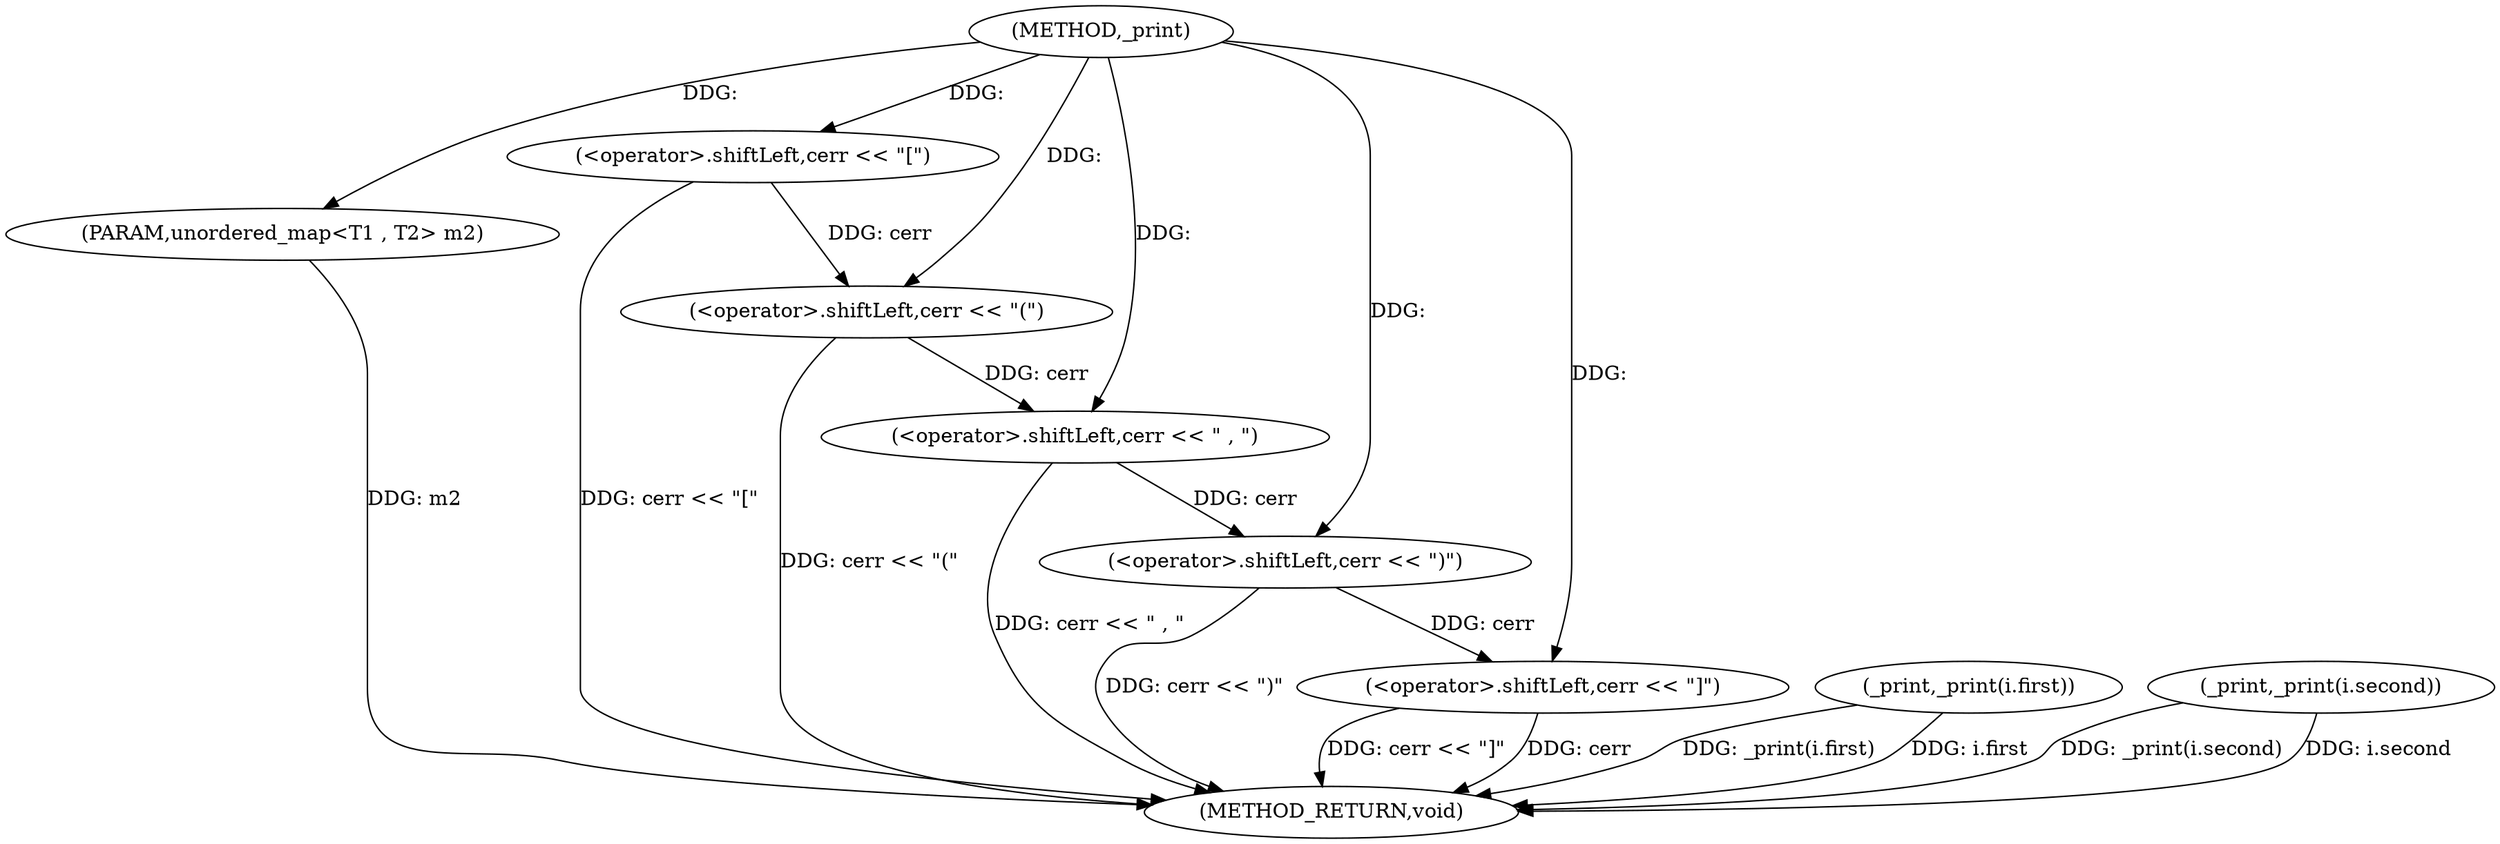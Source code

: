 digraph "_print" {  
"1000288" [label = "(METHOD,_print)" ]
"1000316" [label = "(METHOD_RETURN,void)" ]
"1000289" [label = "(PARAM,unordered_map<T1 , T2> m2)" ]
"1000291" [label = "(<operator>.shiftLeft,cerr << \"[\")" ]
"1000313" [label = "(<operator>.shiftLeft,cerr << \"]\")" ]
"1000296" [label = "(<operator>.shiftLeft,cerr << \"(\")" ]
"1000299" [label = "(_print,_print(i.first))" ]
"1000303" [label = "(<operator>.shiftLeft,cerr << \" , \")" ]
"1000306" [label = "(_print,_print(i.second))" ]
"1000310" [label = "(<operator>.shiftLeft,cerr << \")\")" ]
  "1000289" -> "1000316"  [ label = "DDG: m2"] 
  "1000291" -> "1000316"  [ label = "DDG: cerr << \"[\""] 
  "1000296" -> "1000316"  [ label = "DDG: cerr << \"(\""] 
  "1000299" -> "1000316"  [ label = "DDG: i.first"] 
  "1000299" -> "1000316"  [ label = "DDG: _print(i.first)"] 
  "1000303" -> "1000316"  [ label = "DDG: cerr << \" , \""] 
  "1000306" -> "1000316"  [ label = "DDG: i.second"] 
  "1000306" -> "1000316"  [ label = "DDG: _print(i.second)"] 
  "1000310" -> "1000316"  [ label = "DDG: cerr << \")\""] 
  "1000313" -> "1000316"  [ label = "DDG: cerr"] 
  "1000313" -> "1000316"  [ label = "DDG: cerr << \"]\""] 
  "1000288" -> "1000289"  [ label = "DDG: "] 
  "1000288" -> "1000291"  [ label = "DDG: "] 
  "1000310" -> "1000313"  [ label = "DDG: cerr"] 
  "1000288" -> "1000313"  [ label = "DDG: "] 
  "1000291" -> "1000296"  [ label = "DDG: cerr"] 
  "1000288" -> "1000296"  [ label = "DDG: "] 
  "1000296" -> "1000303"  [ label = "DDG: cerr"] 
  "1000288" -> "1000303"  [ label = "DDG: "] 
  "1000303" -> "1000310"  [ label = "DDG: cerr"] 
  "1000288" -> "1000310"  [ label = "DDG: "] 
}
